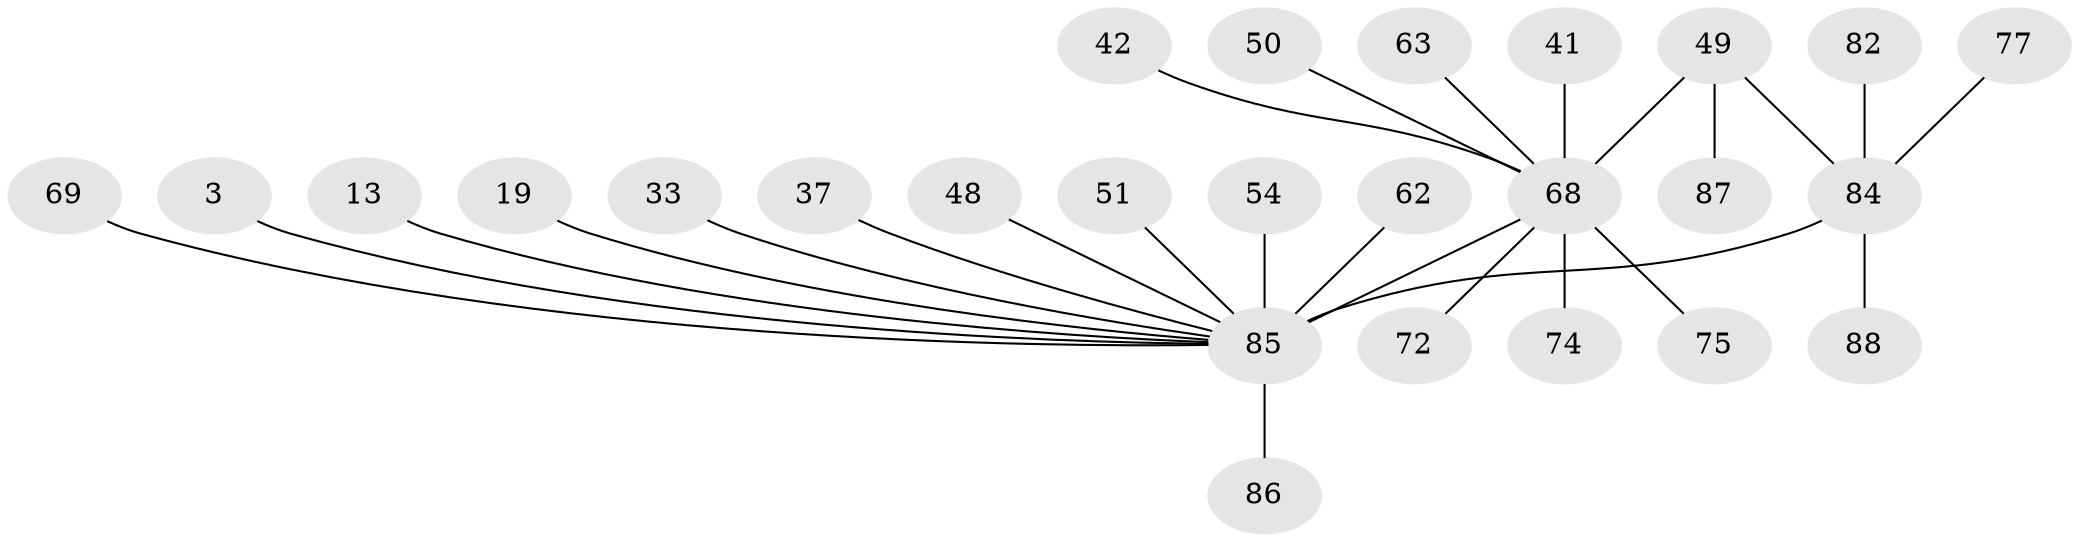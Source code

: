 // original degree distribution, {14: 0.011363636363636364, 16: 0.011363636363636364, 1: 0.5681818181818182, 2: 0.22727272727272727, 4: 0.09090909090909091, 9: 0.011363636363636364, 5: 0.022727272727272728, 3: 0.022727272727272728, 7: 0.011363636363636364, 6: 0.022727272727272728}
// Generated by graph-tools (version 1.1) at 2025/51/03/04/25 21:51:33]
// undirected, 26 vertices, 26 edges
graph export_dot {
graph [start="1"]
  node [color=gray90,style=filled];
  3;
  13;
  19;
  33;
  37;
  41;
  42 [super="+30"];
  48;
  49 [super="+44"];
  50;
  51;
  54;
  62;
  63 [super="+32"];
  68 [super="+11+59+38"];
  69;
  72 [super="+40"];
  74;
  75;
  77 [super="+71"];
  82 [super="+57"];
  84 [super="+67+78+83+66+52+53+60+61+64+65+70+73+76"];
  85 [super="+80+56+35+2"];
  86 [super="+18+79+81"];
  87;
  88;
  3 -- 85;
  13 -- 85;
  19 -- 85;
  33 -- 85;
  37 -- 85;
  41 -- 68;
  42 -- 68;
  48 -- 85;
  49 -- 68 [weight=3];
  49 -- 87;
  49 -- 84;
  50 -- 68;
  51 -- 85;
  54 -- 85;
  62 -- 85;
  63 -- 68;
  68 -- 72;
  68 -- 74;
  68 -- 75;
  68 -- 85 [weight=5];
  69 -- 85;
  77 -- 84;
  82 -- 84;
  84 -- 85 [weight=4];
  84 -- 88;
  85 -- 86 [weight=2];
}
